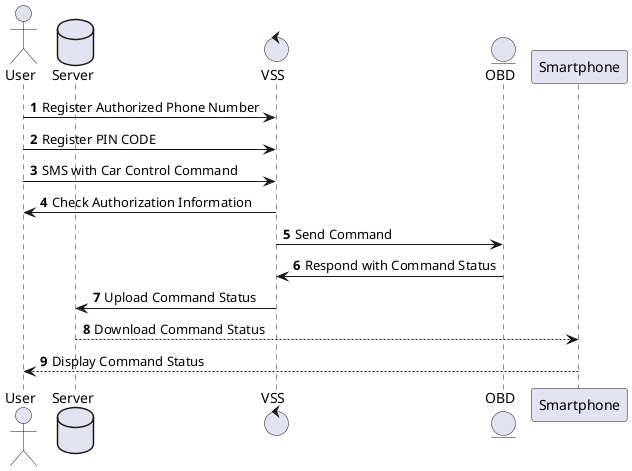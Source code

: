 @startuml
actor User
database Server
control VSS
entity OBD
autonumber

User -> VSS: Register Authorized Phone Number
User -> VSS: Register PIN CODE
User -> VSS: SMS with Car Control Command
VSS -> User: Check Authorization Information
VSS -> OBD: Send Command
OBD -> VSS: Respond with Command Status
VSS -> Server: Upload Command Status
Smartphone <-- Server: Download Command Status
Smartphone --> User: Display Command Status
@enduml